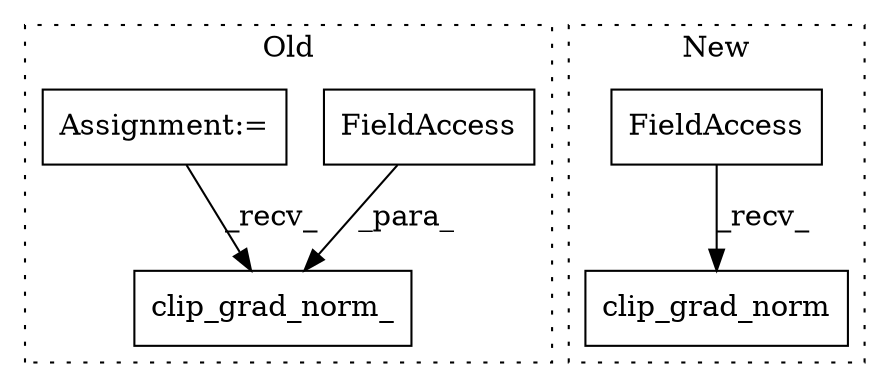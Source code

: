 digraph G {
subgraph cluster0 {
1 [label="clip_grad_norm_" a="32" s="5057,5108" l="16,1" shape="box"];
3 [label="FieldAccess" a="22" s="5073" l="26" shape="box"];
5 [label="Assignment:=" a="7" s="4993" l="5" shape="box"];
label = "Old";
style="dotted";
}
subgraph cluster1 {
2 [label="clip_grad_norm" a="32" s="4844,4867" l="15,1" shape="box"];
4 [label="FieldAccess" a="22" s="4821" l="22" shape="box"];
label = "New";
style="dotted";
}
3 -> 1 [label="_para_"];
4 -> 2 [label="_recv_"];
5 -> 1 [label="_recv_"];
}